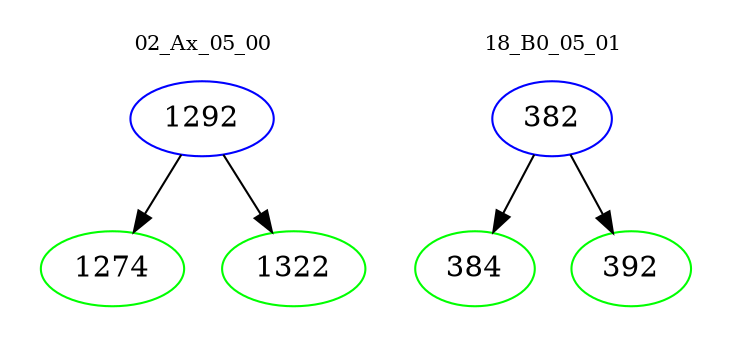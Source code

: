 digraph{
subgraph cluster_0 {
color = white
label = "02_Ax_05_00";
fontsize=10;
T0_1292 [label="1292", color="blue"]
T0_1292 -> T0_1274 [color="black"]
T0_1274 [label="1274", color="green"]
T0_1292 -> T0_1322 [color="black"]
T0_1322 [label="1322", color="green"]
}
subgraph cluster_1 {
color = white
label = "18_B0_05_01";
fontsize=10;
T1_382 [label="382", color="blue"]
T1_382 -> T1_384 [color="black"]
T1_384 [label="384", color="green"]
T1_382 -> T1_392 [color="black"]
T1_392 [label="392", color="green"]
}
}
